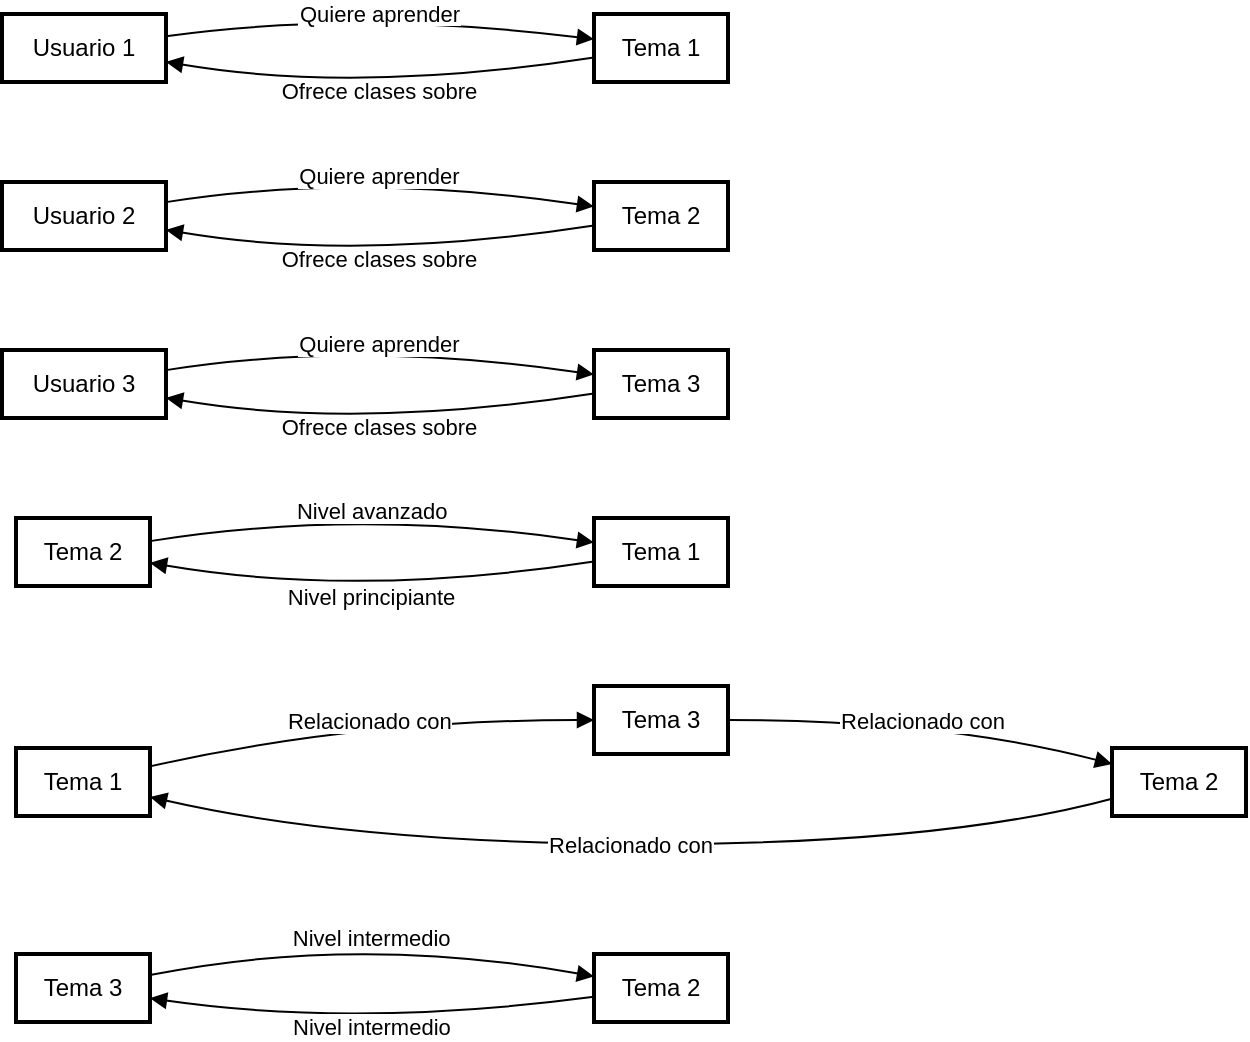 <mxfile version="24.7.4">
  <diagram name="Página-1" id="ZTnNcq0NJFbo9KZoL4Nt">
    <mxGraphModel>
      <root>
        <mxCell id="0" />
        <mxCell id="1" parent="0" />
        <mxCell id="2" value="Usuario 1" style="whiteSpace=wrap;strokeWidth=2;" vertex="1" parent="1">
          <mxGeometry y="12" width="82" height="34" as="geometry" />
        </mxCell>
        <mxCell id="3" value="Tema 1" style="whiteSpace=wrap;strokeWidth=2;" vertex="1" parent="1">
          <mxGeometry x="296" y="12" width="67" height="34" as="geometry" />
        </mxCell>
        <mxCell id="4" value="Usuario 2" style="whiteSpace=wrap;strokeWidth=2;" vertex="1" parent="1">
          <mxGeometry y="96" width="82" height="34" as="geometry" />
        </mxCell>
        <mxCell id="5" value="Tema 2" style="whiteSpace=wrap;strokeWidth=2;" vertex="1" parent="1">
          <mxGeometry x="296" y="96" width="67" height="34" as="geometry" />
        </mxCell>
        <mxCell id="6" value="Usuario 3" style="whiteSpace=wrap;strokeWidth=2;" vertex="1" parent="1">
          <mxGeometry y="180" width="82" height="34" as="geometry" />
        </mxCell>
        <mxCell id="7" value="Tema 3" style="whiteSpace=wrap;strokeWidth=2;" vertex="1" parent="1">
          <mxGeometry x="296" y="180" width="67" height="34" as="geometry" />
        </mxCell>
        <mxCell id="8" value="Tema 1" style="whiteSpace=wrap;strokeWidth=2;" vertex="1" parent="1">
          <mxGeometry x="7" y="379" width="67" height="34" as="geometry" />
        </mxCell>
        <mxCell id="9" value="Tema 3" style="whiteSpace=wrap;strokeWidth=2;" vertex="1" parent="1">
          <mxGeometry x="296" y="348" width="67" height="34" as="geometry" />
        </mxCell>
        <mxCell id="10" value="Tema 2" style="whiteSpace=wrap;strokeWidth=2;" vertex="1" parent="1">
          <mxGeometry x="555" y="379" width="67" height="34" as="geometry" />
        </mxCell>
        <mxCell id="11" value="Tema 2" style="whiteSpace=wrap;strokeWidth=2;" vertex="1" parent="1">
          <mxGeometry x="7" y="264" width="67" height="34" as="geometry" />
        </mxCell>
        <mxCell id="12" value="Tema 1" style="whiteSpace=wrap;strokeWidth=2;" vertex="1" parent="1">
          <mxGeometry x="296" y="264" width="67" height="34" as="geometry" />
        </mxCell>
        <mxCell id="13" value="Tema 3" style="whiteSpace=wrap;strokeWidth=2;" vertex="1" parent="1">
          <mxGeometry x="7" y="482" width="67" height="34" as="geometry" />
        </mxCell>
        <mxCell id="14" value="Tema 2" style="whiteSpace=wrap;strokeWidth=2;" vertex="1" parent="1">
          <mxGeometry x="296" y="482" width="67" height="34" as="geometry" />
        </mxCell>
        <mxCell id="15" value="Quiere aprender" style="curved=1;startArrow=none;endArrow=block;exitX=0.99;exitY=0.33;entryX=0;entryY=0.37;" edge="1" parent="1" source="2" target="3">
          <mxGeometry relative="1" as="geometry">
            <Array as="points">
              <mxPoint x="177" y="10" />
            </Array>
          </mxGeometry>
        </mxCell>
        <mxCell id="16" value="Quiere aprender" style="curved=1;startArrow=none;endArrow=block;exitX=0.99;exitY=0.3;entryX=0;entryY=0.36;" edge="1" parent="1" source="4" target="5">
          <mxGeometry relative="1" as="geometry">
            <Array as="points">
              <mxPoint x="177" y="91" />
            </Array>
          </mxGeometry>
        </mxCell>
        <mxCell id="17" value="Quiere aprender" style="curved=1;startArrow=none;endArrow=block;exitX=0.99;exitY=0.3;entryX=0;entryY=0.36;" edge="1" parent="1" source="6" target="7">
          <mxGeometry relative="1" as="geometry">
            <Array as="points">
              <mxPoint x="177" y="175" />
            </Array>
          </mxGeometry>
        </mxCell>
        <mxCell id="18" value="Ofrece clases sobre" style="curved=1;startArrow=none;endArrow=block;exitX=0;exitY=0.64;entryX=0.99;entryY=0.7;" edge="1" parent="1" source="3" target="2">
          <mxGeometry relative="1" as="geometry">
            <Array as="points">
              <mxPoint x="177" y="52" />
            </Array>
          </mxGeometry>
        </mxCell>
        <mxCell id="19" value="Ofrece clases sobre" style="curved=1;startArrow=none;endArrow=block;exitX=0;exitY=0.64;entryX=0.99;entryY=0.7;" edge="1" parent="1" source="5" target="4">
          <mxGeometry relative="1" as="geometry">
            <Array as="points">
              <mxPoint x="177" y="136" />
            </Array>
          </mxGeometry>
        </mxCell>
        <mxCell id="20" value="Ofrece clases sobre" style="curved=1;startArrow=none;endArrow=block;exitX=0;exitY=0.64;entryX=0.99;entryY=0.7;" edge="1" parent="1" source="7" target="6">
          <mxGeometry relative="1" as="geometry">
            <Array as="points">
              <mxPoint x="177" y="220" />
            </Array>
          </mxGeometry>
        </mxCell>
        <mxCell id="21" value="Relacionado con" style="curved=1;startArrow=none;endArrow=block;exitX=1;exitY=0.27;entryX=0;entryY=0.5;" edge="1" parent="1" source="8" target="9">
          <mxGeometry relative="1" as="geometry">
            <Array as="points">
              <mxPoint x="177" y="365" />
            </Array>
          </mxGeometry>
        </mxCell>
        <mxCell id="22" value="Relacionado con" style="curved=1;startArrow=none;endArrow=block;exitX=1;exitY=0.5;entryX=-0.01;entryY=0.23;" edge="1" parent="1" source="9" target="10">
          <mxGeometry relative="1" as="geometry">
            <Array as="points">
              <mxPoint x="471" y="365" />
            </Array>
          </mxGeometry>
        </mxCell>
        <mxCell id="23" value="Relacionado con" style="curved=1;startArrow=none;endArrow=block;exitX=-0.01;exitY=0.75;entryX=1;entryY=0.72;" edge="1" parent="1" source="10" target="8">
          <mxGeometry relative="1" as="geometry">
            <Array as="points">
              <mxPoint x="471" y="427" />
              <mxPoint x="177" y="427" />
            </Array>
          </mxGeometry>
        </mxCell>
        <mxCell id="24" value="Nivel avanzado" style="curved=1;startArrow=none;endArrow=block;exitX=1;exitY=0.34;entryX=0;entryY=0.36;" edge="1" parent="1" source="11" target="12">
          <mxGeometry relative="1" as="geometry">
            <Array as="points">
              <mxPoint x="177" y="259" />
            </Array>
          </mxGeometry>
        </mxCell>
        <mxCell id="25" value="Nivel principiante" style="curved=1;startArrow=none;endArrow=block;exitX=0;exitY=0.64;entryX=1;entryY=0.66;" edge="1" parent="1" source="12" target="11">
          <mxGeometry relative="1" as="geometry">
            <Array as="points">
              <mxPoint x="177" y="304" />
            </Array>
          </mxGeometry>
        </mxCell>
        <mxCell id="26" value="Nivel intermedio" style="curved=1;startArrow=none;endArrow=block;exitX=1;exitY=0.31;entryX=0;entryY=0.33;" edge="1" parent="1" source="13" target="14">
          <mxGeometry relative="1" as="geometry">
            <Array as="points">
              <mxPoint x="177" y="472" />
            </Array>
          </mxGeometry>
        </mxCell>
        <mxCell id="27" value="Nivel intermedio" style="curved=1;startArrow=none;endArrow=block;exitX=0;exitY=0.63;entryX=1;entryY=0.65;" edge="1" parent="1" source="14" target="13">
          <mxGeometry relative="1" as="geometry">
            <Array as="points">
              <mxPoint x="177" y="519" />
            </Array>
          </mxGeometry>
        </mxCell>
      </root>
    </mxGraphModel>
  </diagram>
</mxfile>
